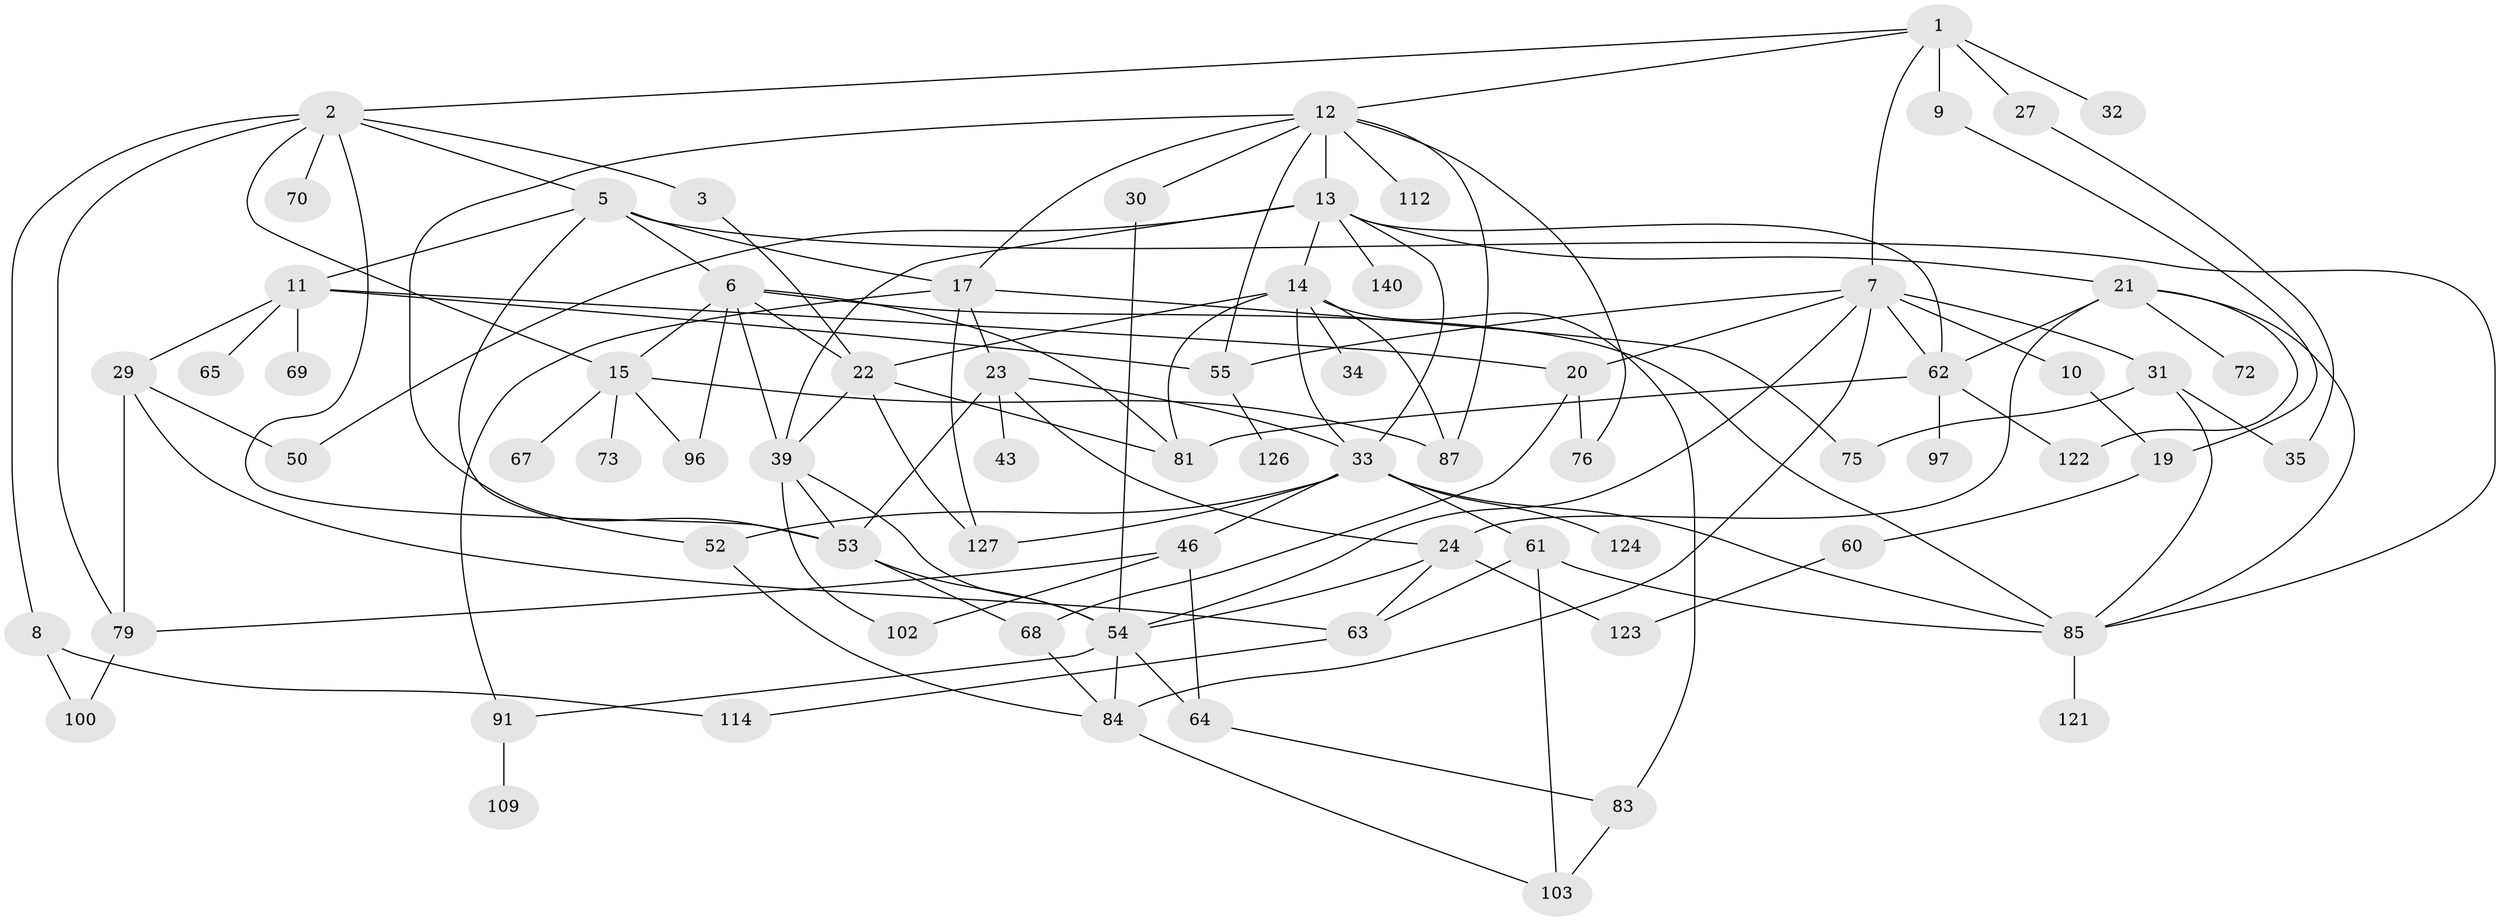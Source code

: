 // original degree distribution, {6: 0.04794520547945205, 8: 0.00684931506849315, 2: 0.3150684931506849, 3: 0.2328767123287671, 7: 0.0136986301369863, 9: 0.0136986301369863, 4: 0.1232876712328767, 5: 0.0547945205479452, 1: 0.1917808219178082}
// Generated by graph-tools (version 1.1) at 2025/13/03/09/25 04:13:19]
// undirected, 73 vertices, 130 edges
graph export_dot {
graph [start="1"]
  node [color=gray90,style=filled];
  1 [super="+4"];
  2;
  3;
  5 [super="+57"];
  6 [super="+47+132"];
  7 [super="+145"];
  8 [super="+93"];
  9;
  10;
  11 [super="+18"];
  12 [super="+106+16+37"];
  13 [super="+119+28+108"];
  14 [super="+25"];
  15 [super="+36"];
  17 [super="+42"];
  19;
  20 [super="+44"];
  21 [super="+66"];
  22 [super="+26"];
  23 [super="+80"];
  24 [super="+74"];
  27 [super="+94"];
  29 [super="+51"];
  30;
  31 [super="+78"];
  32;
  33 [super="+40+41+48+56"];
  34;
  35 [super="+58"];
  39 [super="+105+134+131"];
  43 [super="+59"];
  46;
  50;
  52;
  53 [super="+133"];
  54 [super="+117+77"];
  55 [super="+71"];
  60;
  61 [super="+86"];
  62;
  63;
  64;
  65 [super="+142"];
  67;
  68 [super="+98"];
  69;
  70;
  72;
  73;
  75;
  76 [super="+88"];
  79 [super="+82"];
  81 [super="+90"];
  83 [super="+130"];
  84 [super="+116"];
  85 [super="+99+92"];
  87 [super="+107"];
  91;
  96;
  97;
  100;
  102;
  103 [super="+113"];
  109;
  112;
  114;
  121;
  122 [super="+139"];
  123;
  124;
  126;
  127;
  140;
  1 -- 2;
  1 -- 7;
  1 -- 27 [weight=2];
  1 -- 32;
  1 -- 12;
  1 -- 9;
  2 -- 3;
  2 -- 5;
  2 -- 8;
  2 -- 15;
  2 -- 70;
  2 -- 79;
  2 -- 53;
  3 -- 22;
  5 -- 6;
  5 -- 11;
  5 -- 17;
  5 -- 52;
  5 -- 85;
  6 -- 85;
  6 -- 39;
  6 -- 96;
  6 -- 81;
  6 -- 22;
  6 -- 15;
  7 -- 10;
  7 -- 31;
  7 -- 54;
  7 -- 62;
  7 -- 84;
  7 -- 20;
  7 -- 55;
  8 -- 100;
  8 -- 114;
  9 -- 19;
  10 -- 19;
  11 -- 20;
  11 -- 29;
  11 -- 65;
  11 -- 69;
  11 -- 55;
  12 -- 13 [weight=2];
  12 -- 55;
  12 -- 112;
  12 -- 30;
  12 -- 87;
  12 -- 53;
  12 -- 76;
  12 -- 17;
  13 -- 14;
  13 -- 21;
  13 -- 39;
  13 -- 140;
  13 -- 50;
  13 -- 62;
  13 -- 33;
  14 -- 22;
  14 -- 33;
  14 -- 87;
  14 -- 34;
  14 -- 83;
  14 -- 81;
  15 -- 96;
  15 -- 67;
  15 -- 87;
  15 -- 73;
  17 -- 23;
  17 -- 91;
  17 -- 75;
  17 -- 127;
  19 -- 60;
  20 -- 76;
  20 -- 68;
  21 -- 24;
  21 -- 72;
  21 -- 85;
  21 -- 122;
  21 -- 62;
  22 -- 81 [weight=2];
  22 -- 127;
  22 -- 39;
  23 -- 43 [weight=2];
  23 -- 53;
  23 -- 24 [weight=2];
  23 -- 33;
  24 -- 54;
  24 -- 123;
  24 -- 63;
  27 -- 35;
  29 -- 63;
  29 -- 79;
  29 -- 50;
  30 -- 54;
  31 -- 75;
  31 -- 35;
  31 -- 85;
  33 -- 46;
  33 -- 127;
  33 -- 52;
  33 -- 61;
  33 -- 85;
  33 -- 124;
  39 -- 53;
  39 -- 102;
  39 -- 54;
  46 -- 64;
  46 -- 102;
  46 -- 79;
  52 -- 84;
  53 -- 68;
  53 -- 54;
  54 -- 91;
  54 -- 64;
  54 -- 84;
  55 -- 126;
  60 -- 123;
  61 -- 63;
  61 -- 103;
  61 -- 85;
  62 -- 97;
  62 -- 122;
  62 -- 81;
  63 -- 114;
  64 -- 83;
  68 -- 84;
  79 -- 100;
  83 -- 103;
  84 -- 103;
  85 -- 121;
  91 -- 109;
}
